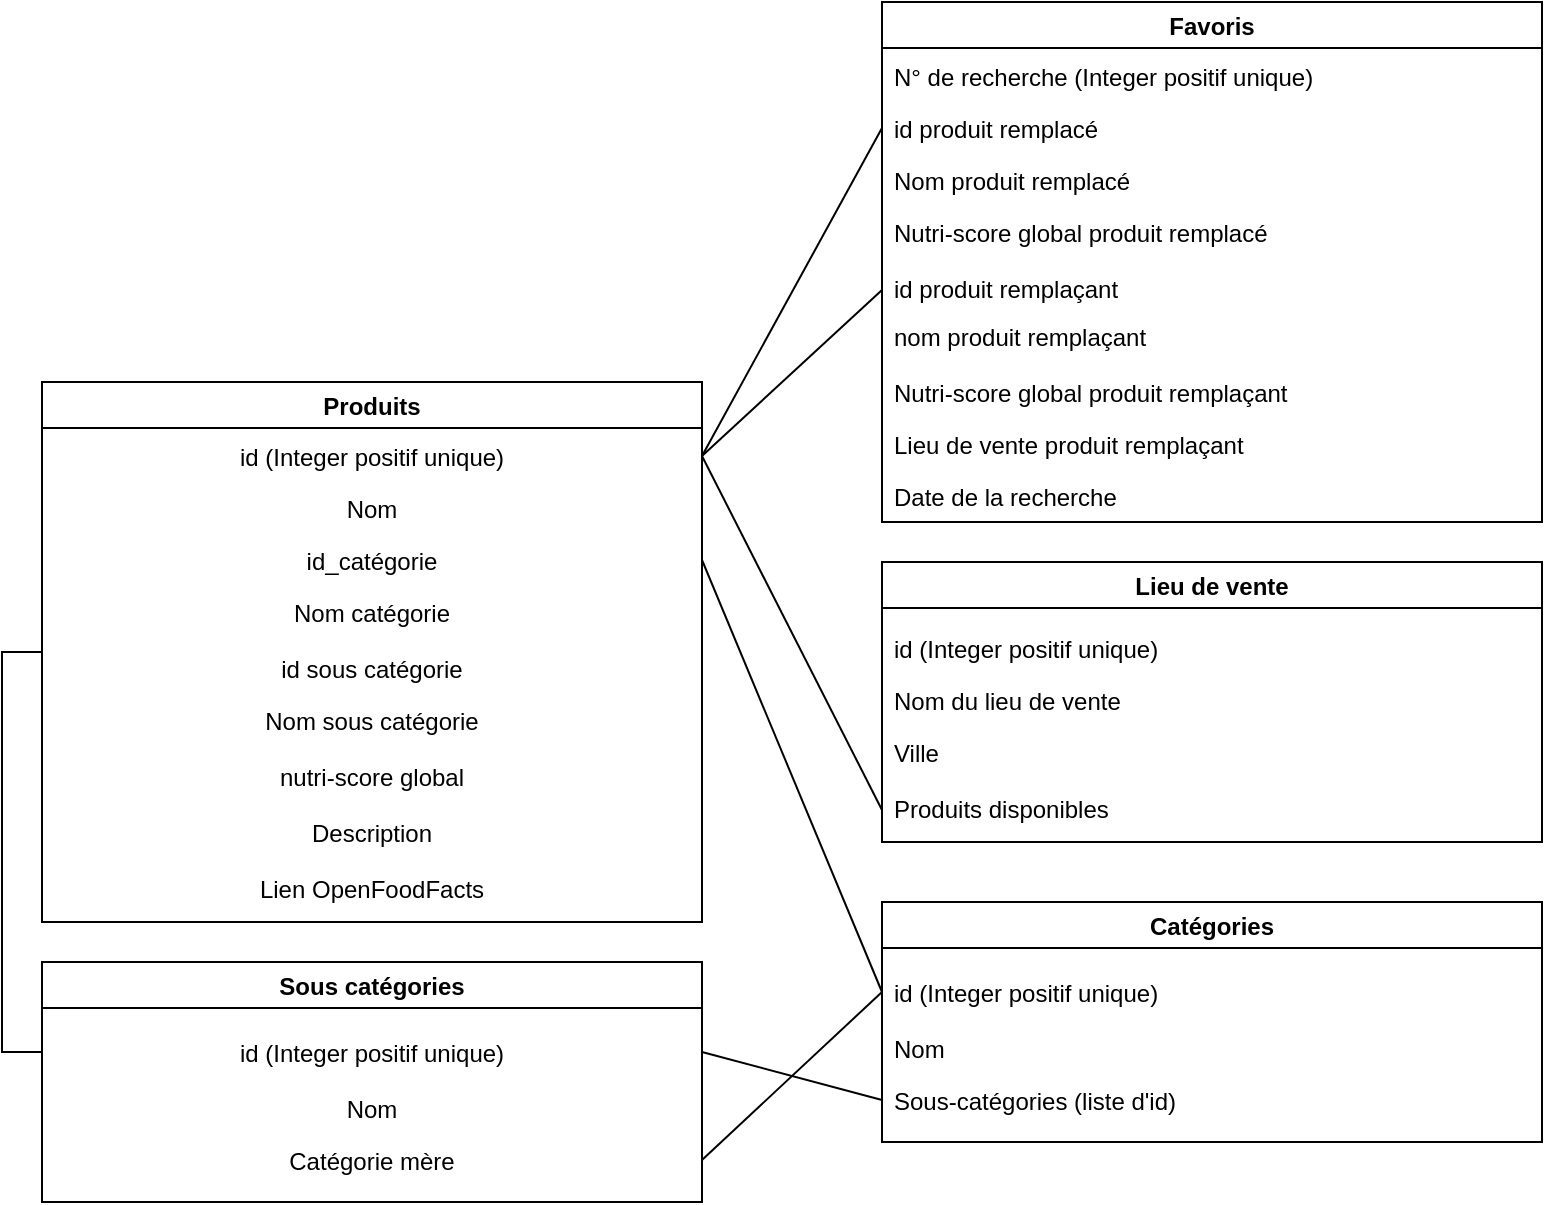 <mxfile version="13.7.3" type="device"><diagram id="R2lEEEUBdFMjLlhIrx00" name="Page-1"><mxGraphModel dx="1016" dy="593" grid="1" gridSize="10" guides="1" tooltips="1" connect="1" arrows="1" fold="1" page="1" pageScale="1" pageWidth="1169" pageHeight="827" math="0" shadow="0" extFonts="Permanent Marker^https://fonts.googleapis.com/css?family=Permanent+Marker"><root><mxCell id="0"/><mxCell id="1" parent="0"/><mxCell id="ZGuSFQPiH1VIrFgA10Zb-12" value="Produits" style="swimlane;" parent="1" vertex="1"><mxGeometry x="240" y="210" width="330" height="270" as="geometry"/></mxCell><mxCell id="ZGuSFQPiH1VIrFgA10Zb-13" value="Nom" style="text;strokeColor=none;fillColor=none;align=center;verticalAlign=top;spacingLeft=4;spacingRight=4;overflow=hidden;rotatable=0;points=[[0,0.5],[1,0.5]];portConstraint=eastwest;" parent="ZGuSFQPiH1VIrFgA10Zb-12" vertex="1"><mxGeometry y="50" width="330" height="26" as="geometry"/></mxCell><mxCell id="ZGuSFQPiH1VIrFgA10Zb-3" value="id_catégorie" style="text;strokeColor=none;fillColor=none;align=center;verticalAlign=top;spacingLeft=4;spacingRight=4;overflow=hidden;rotatable=0;points=[[0,0.5],[1,0.5]];portConstraint=eastwest;" parent="ZGuSFQPiH1VIrFgA10Zb-12" vertex="1"><mxGeometry y="76" width="330" height="26" as="geometry"/></mxCell><mxCell id="ZGuSFQPiH1VIrFgA10Zb-4" value="nutri-score global" style="text;strokeColor=none;fillColor=none;align=center;verticalAlign=top;spacingLeft=4;spacingRight=4;overflow=hidden;rotatable=0;points=[[0,0.5],[1,0.5]];portConstraint=eastwest;" parent="ZGuSFQPiH1VIrFgA10Zb-12" vertex="1"><mxGeometry y="184" width="330" height="28" as="geometry"/></mxCell><mxCell id="ZGuSFQPiH1VIrFgA10Zb-16" value="id (Integer positif unique)" style="text;strokeColor=none;fillColor=none;align=center;verticalAlign=top;spacingLeft=4;spacingRight=4;overflow=hidden;rotatable=0;points=[[0,0.5],[1,0.5]];portConstraint=eastwest;" parent="ZGuSFQPiH1VIrFgA10Zb-12" vertex="1"><mxGeometry y="24" width="330" height="26" as="geometry"/></mxCell><mxCell id="ZGuSFQPiH1VIrFgA10Zb-38" value="Nom catégorie" style="text;strokeColor=none;fillColor=none;align=center;verticalAlign=top;spacingLeft=4;spacingRight=4;overflow=hidden;rotatable=0;points=[[0,0.5],[1,0.5]];portConstraint=eastwest;" parent="ZGuSFQPiH1VIrFgA10Zb-12" vertex="1"><mxGeometry y="102" width="330" height="28" as="geometry"/></mxCell><mxCell id="ZGuSFQPiH1VIrFgA10Zb-39" value="Description" style="text;strokeColor=none;fillColor=none;align=center;verticalAlign=top;spacingLeft=4;spacingRight=4;overflow=hidden;rotatable=0;points=[[0,0.5],[1,0.5]];portConstraint=eastwest;" parent="ZGuSFQPiH1VIrFgA10Zb-12" vertex="1"><mxGeometry y="212" width="330" height="28" as="geometry"/></mxCell><mxCell id="ZGuSFQPiH1VIrFgA10Zb-40" value="Lien OpenFoodFacts" style="text;strokeColor=none;fillColor=none;align=center;verticalAlign=top;spacingLeft=4;spacingRight=4;overflow=hidden;rotatable=0;points=[[0,0.5],[1,0.5]];portConstraint=eastwest;" parent="ZGuSFQPiH1VIrFgA10Zb-12" vertex="1"><mxGeometry y="240" width="330" height="28" as="geometry"/></mxCell><mxCell id="OCgnCtXeH0IUENR7TMIF-8" value="id sous catégorie" style="text;strokeColor=none;fillColor=none;align=center;verticalAlign=top;spacingLeft=4;spacingRight=4;overflow=hidden;rotatable=0;points=[[0,0.5],[1,0.5]];portConstraint=eastwest;" vertex="1" parent="ZGuSFQPiH1VIrFgA10Zb-12"><mxGeometry y="130" width="330" height="26" as="geometry"/></mxCell><mxCell id="OCgnCtXeH0IUENR7TMIF-9" value="Nom sous catégorie" style="text;strokeColor=none;fillColor=none;align=center;verticalAlign=top;spacingLeft=4;spacingRight=4;overflow=hidden;rotatable=0;points=[[0,0.5],[1,0.5]];portConstraint=eastwest;" vertex="1" parent="ZGuSFQPiH1VIrFgA10Zb-12"><mxGeometry y="156" width="330" height="28" as="geometry"/></mxCell><mxCell id="ZGuSFQPiH1VIrFgA10Zb-17" value="Catégories" style="swimlane;" parent="1" vertex="1"><mxGeometry x="660" y="470" width="330" height="120" as="geometry"/></mxCell><mxCell id="ZGuSFQPiH1VIrFgA10Zb-18" value="Nom" style="text;strokeColor=none;fillColor=none;align=left;verticalAlign=top;spacingLeft=4;spacingRight=4;overflow=hidden;rotatable=0;points=[[0,0.5],[1,0.5]];portConstraint=eastwest;" parent="ZGuSFQPiH1VIrFgA10Zb-17" vertex="1"><mxGeometry y="60" width="330" height="26" as="geometry"/></mxCell><mxCell id="ZGuSFQPiH1VIrFgA10Zb-21" value="id (Integer positif unique)" style="text;strokeColor=none;fillColor=none;align=left;verticalAlign=top;spacingLeft=4;spacingRight=4;overflow=hidden;rotatable=0;points=[[0,0.5],[1,0.5]];portConstraint=eastwest;" parent="ZGuSFQPiH1VIrFgA10Zb-17" vertex="1"><mxGeometry y="32" width="330" height="26" as="geometry"/></mxCell><mxCell id="OCgnCtXeH0IUENR7TMIF-5" value="Sous-catégories (liste d'id)" style="text;strokeColor=none;fillColor=none;align=left;verticalAlign=top;spacingLeft=4;spacingRight=4;overflow=hidden;rotatable=0;points=[[0,0.5],[1,0.5]];portConstraint=eastwest;" vertex="1" parent="ZGuSFQPiH1VIrFgA10Zb-17"><mxGeometry y="86" width="330" height="26" as="geometry"/></mxCell><mxCell id="ZGuSFQPiH1VIrFgA10Zb-22" value="Lieu de vente" style="swimlane;" parent="1" vertex="1"><mxGeometry x="660" y="300" width="330" height="140" as="geometry"/></mxCell><mxCell id="ZGuSFQPiH1VIrFgA10Zb-23" value="Nom du lieu de vente" style="text;strokeColor=none;fillColor=none;align=left;verticalAlign=top;spacingLeft=4;spacingRight=4;overflow=hidden;rotatable=0;points=[[0,0.5],[1,0.5]];portConstraint=eastwest;" parent="ZGuSFQPiH1VIrFgA10Zb-22" vertex="1"><mxGeometry y="56" width="330" height="26" as="geometry"/></mxCell><mxCell id="ZGuSFQPiH1VIrFgA10Zb-25" value="id (Integer positif unique)" style="text;strokeColor=none;fillColor=none;align=left;verticalAlign=top;spacingLeft=4;spacingRight=4;overflow=hidden;rotatable=0;points=[[0,0.5],[1,0.5]];portConstraint=eastwest;" parent="ZGuSFQPiH1VIrFgA10Zb-22" vertex="1"><mxGeometry y="30" width="330" height="26" as="geometry"/></mxCell><mxCell id="ZGuSFQPiH1VIrFgA10Zb-36" value="Ville" style="text;strokeColor=none;fillColor=none;align=left;verticalAlign=top;spacingLeft=4;spacingRight=4;overflow=hidden;rotatable=0;points=[[0,0.5],[1,0.5]];portConstraint=eastwest;" parent="ZGuSFQPiH1VIrFgA10Zb-22" vertex="1"><mxGeometry y="82" width="330" height="28" as="geometry"/></mxCell><mxCell id="ZGuSFQPiH1VIrFgA10Zb-42" value="Produits disponibles" style="text;strokeColor=none;fillColor=none;align=left;verticalAlign=top;spacingLeft=4;spacingRight=4;overflow=hidden;rotatable=0;points=[[0,0.5],[1,0.5]];portConstraint=eastwest;" parent="ZGuSFQPiH1VIrFgA10Zb-22" vertex="1"><mxGeometry y="110" width="330" height="28" as="geometry"/></mxCell><mxCell id="ZGuSFQPiH1VIrFgA10Zb-26" value="Favoris" style="swimlane;" parent="1" vertex="1"><mxGeometry x="660" y="20" width="330" height="260" as="geometry"/></mxCell><mxCell id="ZGuSFQPiH1VIrFgA10Zb-27" value="Nom produit remplacé" style="text;strokeColor=none;fillColor=none;align=left;verticalAlign=top;spacingLeft=4;spacingRight=4;overflow=hidden;rotatable=0;points=[[0,0.5],[1,0.5]];portConstraint=eastwest;" parent="ZGuSFQPiH1VIrFgA10Zb-26" vertex="1"><mxGeometry y="76" width="330" height="26" as="geometry"/></mxCell><mxCell id="ZGuSFQPiH1VIrFgA10Zb-28" value="id produit remplaçant" style="text;strokeColor=none;fillColor=none;align=left;verticalAlign=top;spacingLeft=4;spacingRight=4;overflow=hidden;rotatable=0;points=[[0,0.5],[1,0.5]];portConstraint=eastwest;" parent="ZGuSFQPiH1VIrFgA10Zb-26" vertex="1"><mxGeometry y="130" width="330" height="28" as="geometry"/></mxCell><mxCell id="ZGuSFQPiH1VIrFgA10Zb-29" value="id produit remplacé" style="text;strokeColor=none;fillColor=none;align=left;verticalAlign=top;spacingLeft=4;spacingRight=4;overflow=hidden;rotatable=0;points=[[0,0.5],[1,0.5]];portConstraint=eastwest;" parent="ZGuSFQPiH1VIrFgA10Zb-26" vertex="1"><mxGeometry y="50" width="330" height="26" as="geometry"/></mxCell><mxCell id="ZGuSFQPiH1VIrFgA10Zb-30" value="nom produit remplaçant" style="text;strokeColor=none;fillColor=none;align=left;verticalAlign=top;spacingLeft=4;spacingRight=4;overflow=hidden;rotatable=0;points=[[0,0.5],[1,0.5]];portConstraint=eastwest;" parent="ZGuSFQPiH1VIrFgA10Zb-26" vertex="1"><mxGeometry y="154" width="330" height="28" as="geometry"/></mxCell><mxCell id="ZGuSFQPiH1VIrFgA10Zb-31" value="Nutri-score global produit remplacé" style="text;strokeColor=none;fillColor=none;align=left;verticalAlign=top;spacingLeft=4;spacingRight=4;overflow=hidden;rotatable=0;points=[[0,0.5],[1,0.5]];portConstraint=eastwest;" parent="ZGuSFQPiH1VIrFgA10Zb-26" vertex="1"><mxGeometry y="102" width="330" height="26" as="geometry"/></mxCell><mxCell id="ZGuSFQPiH1VIrFgA10Zb-32" value="Nutri-score global produit remplaçant" style="text;strokeColor=none;fillColor=none;align=left;verticalAlign=top;spacingLeft=4;spacingRight=4;overflow=hidden;rotatable=0;points=[[0,0.5],[1,0.5]];portConstraint=eastwest;" parent="ZGuSFQPiH1VIrFgA10Zb-26" vertex="1"><mxGeometry y="182" width="330" height="26" as="geometry"/></mxCell><mxCell id="ZGuSFQPiH1VIrFgA10Zb-33" value="Lieu de vente produit remplaçant" style="text;strokeColor=none;fillColor=none;align=left;verticalAlign=top;spacingLeft=4;spacingRight=4;overflow=hidden;rotatable=0;points=[[0,0.5],[1,0.5]];portConstraint=eastwest;" parent="ZGuSFQPiH1VIrFgA10Zb-26" vertex="1"><mxGeometry y="208" width="330" height="26" as="geometry"/></mxCell><mxCell id="ZGuSFQPiH1VIrFgA10Zb-34" value="Date de la recherche" style="text;strokeColor=none;fillColor=none;align=left;verticalAlign=top;spacingLeft=4;spacingRight=4;overflow=hidden;rotatable=0;points=[[0,0.5],[1,0.5]];portConstraint=eastwest;" parent="ZGuSFQPiH1VIrFgA10Zb-26" vertex="1"><mxGeometry y="234" width="330" height="26" as="geometry"/></mxCell><mxCell id="ZGuSFQPiH1VIrFgA10Zb-37" value="N° de recherche (Integer positif unique)" style="text;strokeColor=none;fillColor=none;align=left;verticalAlign=top;spacingLeft=4;spacingRight=4;overflow=hidden;rotatable=0;points=[[0,0.5],[1,0.5]];portConstraint=eastwest;" parent="ZGuSFQPiH1VIrFgA10Zb-26" vertex="1"><mxGeometry y="24" width="330" height="26" as="geometry"/></mxCell><mxCell id="ZGuSFQPiH1VIrFgA10Zb-41" style="rounded=0;orthogonalLoop=1;jettySize=auto;html=1;entryX=0;entryY=0.5;entryDx=0;entryDy=0;elbow=vertical;exitX=1;exitY=0.5;exitDx=0;exitDy=0;endArrow=none;endFill=0;" parent="1" source="ZGuSFQPiH1VIrFgA10Zb-3" target="ZGuSFQPiH1VIrFgA10Zb-21" edge="1"><mxGeometry relative="1" as="geometry"/></mxCell><mxCell id="ZGuSFQPiH1VIrFgA10Zb-43" style="edgeStyle=none;rounded=0;orthogonalLoop=1;jettySize=auto;html=1;entryX=0;entryY=0.5;entryDx=0;entryDy=0;endArrow=none;endFill=0;exitX=1;exitY=0.5;exitDx=0;exitDy=0;" parent="1" source="ZGuSFQPiH1VIrFgA10Zb-16" target="ZGuSFQPiH1VIrFgA10Zb-29" edge="1"><mxGeometry relative="1" as="geometry"/></mxCell><mxCell id="ZGuSFQPiH1VIrFgA10Zb-44" style="edgeStyle=none;rounded=0;orthogonalLoop=1;jettySize=auto;html=1;entryX=0;entryY=0.5;entryDx=0;entryDy=0;endArrow=none;endFill=0;exitX=1;exitY=0.5;exitDx=0;exitDy=0;" parent="1" source="ZGuSFQPiH1VIrFgA10Zb-16" target="ZGuSFQPiH1VIrFgA10Zb-28" edge="1"><mxGeometry relative="1" as="geometry"/></mxCell><mxCell id="ZGuSFQPiH1VIrFgA10Zb-45" style="rounded=0;orthogonalLoop=1;jettySize=auto;html=1;entryX=0;entryY=0.5;entryDx=0;entryDy=0;endArrow=none;endFill=0;exitX=1;exitY=0.5;exitDx=0;exitDy=0;" parent="1" source="ZGuSFQPiH1VIrFgA10Zb-16" target="ZGuSFQPiH1VIrFgA10Zb-42" edge="1"><mxGeometry relative="1" as="geometry"><mxPoint x="400" y="77" as="sourcePoint"/></mxGeometry></mxCell><mxCell id="OCgnCtXeH0IUENR7TMIF-1" value="Sous catégories" style="swimlane;" vertex="1" parent="1"><mxGeometry x="240" y="500" width="330" height="120" as="geometry"/></mxCell><mxCell id="OCgnCtXeH0IUENR7TMIF-2" value="Nom" style="text;strokeColor=none;fillColor=none;align=center;verticalAlign=top;spacingLeft=4;spacingRight=4;overflow=hidden;rotatable=0;points=[[0,0.5],[1,0.5]];portConstraint=eastwest;" vertex="1" parent="OCgnCtXeH0IUENR7TMIF-1"><mxGeometry y="60" width="330" height="26" as="geometry"/></mxCell><mxCell id="OCgnCtXeH0IUENR7TMIF-3" value="id (Integer positif unique)" style="text;strokeColor=none;fillColor=none;align=center;verticalAlign=top;spacingLeft=4;spacingRight=4;overflow=hidden;rotatable=0;points=[[0,0.5],[1,0.5]];portConstraint=eastwest;" vertex="1" parent="OCgnCtXeH0IUENR7TMIF-1"><mxGeometry y="32" width="330" height="26" as="geometry"/></mxCell><mxCell id="OCgnCtXeH0IUENR7TMIF-4" value="Catégorie mère" style="text;strokeColor=none;fillColor=none;align=center;verticalAlign=top;spacingLeft=4;spacingRight=4;overflow=hidden;rotatable=0;points=[[0,0.5],[1,0.5]];portConstraint=eastwest;" vertex="1" parent="OCgnCtXeH0IUENR7TMIF-1"><mxGeometry y="86" width="330" height="26" as="geometry"/></mxCell><mxCell id="OCgnCtXeH0IUENR7TMIF-6" style="rounded=0;orthogonalLoop=1;jettySize=auto;html=1;endArrow=none;endFill=0;exitX=1;exitY=0.5;exitDx=0;exitDy=0;entryX=0;entryY=0.5;entryDx=0;entryDy=0;" edge="1" parent="1" source="OCgnCtXeH0IUENR7TMIF-3" target="OCgnCtXeH0IUENR7TMIF-5"><mxGeometry relative="1" as="geometry"/></mxCell><mxCell id="OCgnCtXeH0IUENR7TMIF-7" style="edgeStyle=none;rounded=0;orthogonalLoop=1;jettySize=auto;html=1;entryX=0;entryY=0.5;entryDx=0;entryDy=0;endArrow=none;endFill=0;exitX=1;exitY=0.5;exitDx=0;exitDy=0;" edge="1" parent="1" source="OCgnCtXeH0IUENR7TMIF-4" target="ZGuSFQPiH1VIrFgA10Zb-21"><mxGeometry relative="1" as="geometry"/></mxCell><mxCell id="OCgnCtXeH0IUENR7TMIF-10" style="rounded=0;orthogonalLoop=1;jettySize=auto;html=1;endArrow=none;endFill=0;exitX=0;exitY=0.5;exitDx=0;exitDy=0;entryX=0;entryY=0.5;entryDx=0;entryDy=0;edgeStyle=orthogonalEdgeStyle;" edge="1" parent="1" source="ZGuSFQPiH1VIrFgA10Zb-12" target="OCgnCtXeH0IUENR7TMIF-3"><mxGeometry relative="1" as="geometry"><mxPoint x="180" y="465" as="targetPoint"/></mxGeometry></mxCell></root></mxGraphModel></diagram></mxfile>